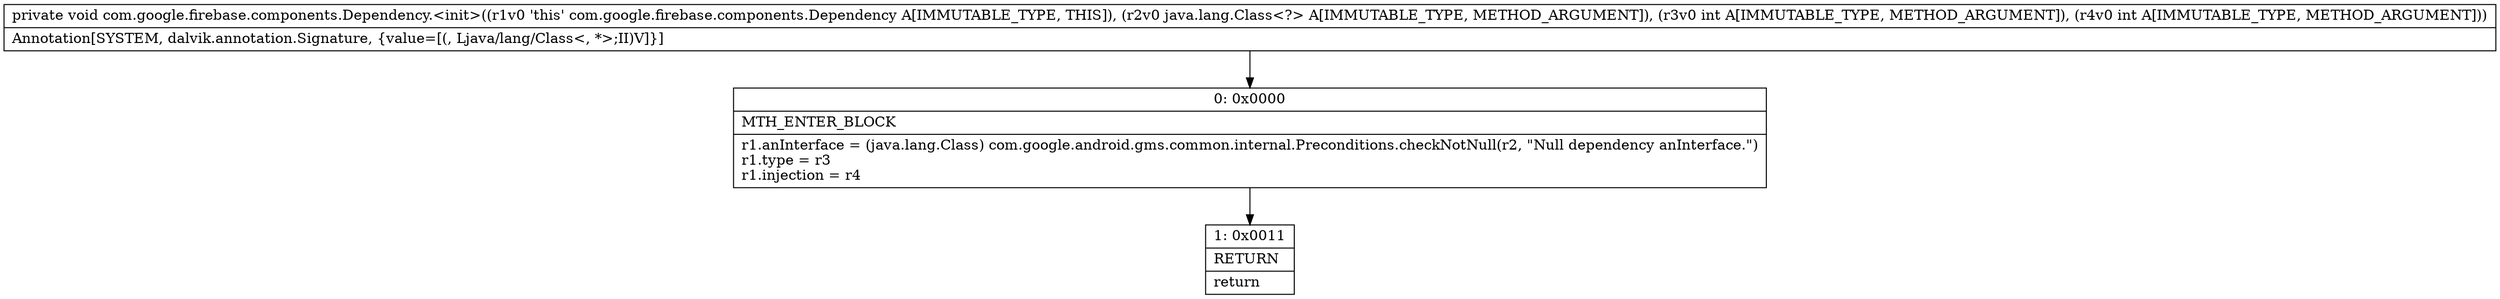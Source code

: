 digraph "CFG forcom.google.firebase.components.Dependency.\<init\>(Ljava\/lang\/Class;II)V" {
Node_0 [shape=record,label="{0\:\ 0x0000|MTH_ENTER_BLOCK\l|r1.anInterface = (java.lang.Class) com.google.android.gms.common.internal.Preconditions.checkNotNull(r2, \"Null dependency anInterface.\")\lr1.type = r3\lr1.injection = r4\l}"];
Node_1 [shape=record,label="{1\:\ 0x0011|RETURN\l|return\l}"];
MethodNode[shape=record,label="{private void com.google.firebase.components.Dependency.\<init\>((r1v0 'this' com.google.firebase.components.Dependency A[IMMUTABLE_TYPE, THIS]), (r2v0 java.lang.Class\<?\> A[IMMUTABLE_TYPE, METHOD_ARGUMENT]), (r3v0 int A[IMMUTABLE_TYPE, METHOD_ARGUMENT]), (r4v0 int A[IMMUTABLE_TYPE, METHOD_ARGUMENT]))  | Annotation[SYSTEM, dalvik.annotation.Signature, \{value=[(, Ljava\/lang\/Class\<, *\>;II)V]\}]\l}"];
MethodNode -> Node_0;
Node_0 -> Node_1;
}


